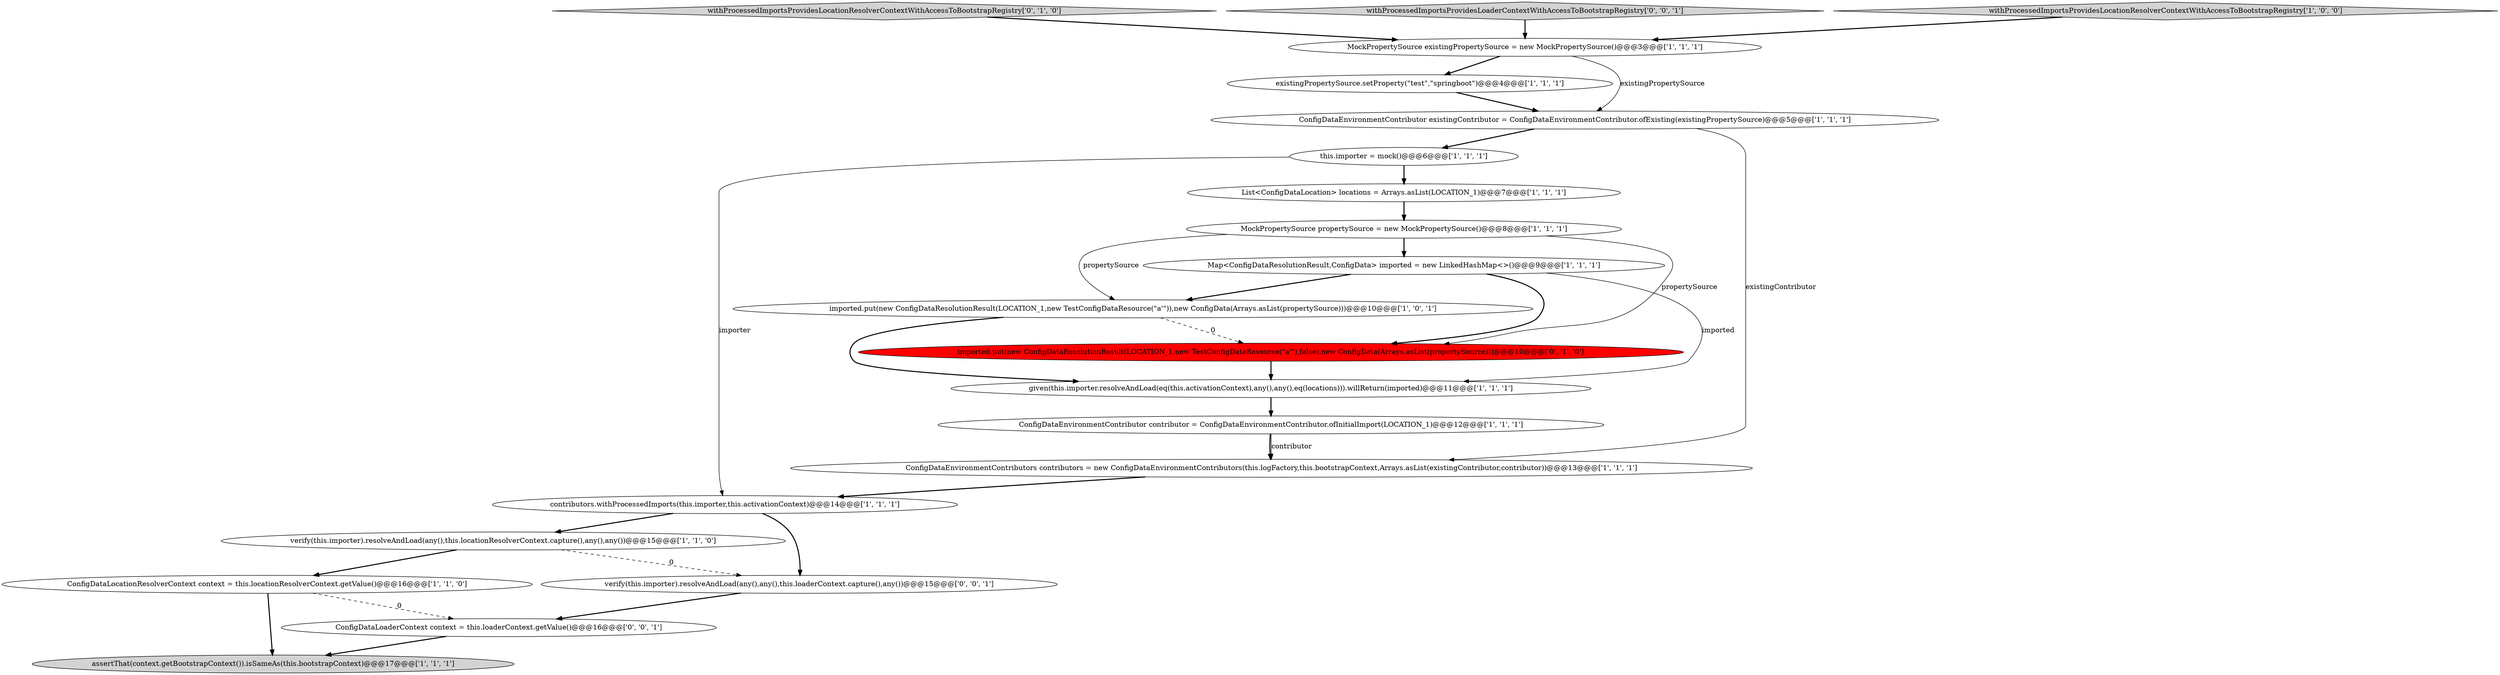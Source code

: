 digraph {
0 [style = filled, label = "ConfigDataLocationResolverContext context = this.locationResolverContext.getValue()@@@16@@@['1', '1', '0']", fillcolor = white, shape = ellipse image = "AAA0AAABBB1BBB"];
9 [style = filled, label = "List<ConfigDataLocation> locations = Arrays.asList(LOCATION_1)@@@7@@@['1', '1', '1']", fillcolor = white, shape = ellipse image = "AAA0AAABBB1BBB"];
8 [style = filled, label = "this.importer = mock()@@@6@@@['1', '1', '1']", fillcolor = white, shape = ellipse image = "AAA0AAABBB1BBB"];
6 [style = filled, label = "MockPropertySource propertySource = new MockPropertySource()@@@8@@@['1', '1', '1']", fillcolor = white, shape = ellipse image = "AAA0AAABBB1BBB"];
16 [style = filled, label = "withProcessedImportsProvidesLocationResolverContextWithAccessToBootstrapRegistry['0', '1', '0']", fillcolor = lightgray, shape = diamond image = "AAA0AAABBB2BBB"];
5 [style = filled, label = "ConfigDataEnvironmentContributor existingContributor = ConfigDataEnvironmentContributor.ofExisting(existingPropertySource)@@@5@@@['1', '1', '1']", fillcolor = white, shape = ellipse image = "AAA0AAABBB1BBB"];
18 [style = filled, label = "verify(this.importer).resolveAndLoad(any(),any(),this.loaderContext.capture(),any())@@@15@@@['0', '0', '1']", fillcolor = white, shape = ellipse image = "AAA0AAABBB3BBB"];
3 [style = filled, label = "existingPropertySource.setProperty(\"test\",\"springboot\")@@@4@@@['1', '1', '1']", fillcolor = white, shape = ellipse image = "AAA0AAABBB1BBB"];
11 [style = filled, label = "verify(this.importer).resolveAndLoad(any(),this.locationResolverContext.capture(),any(),any())@@@15@@@['1', '1', '0']", fillcolor = white, shape = ellipse image = "AAA0AAABBB1BBB"];
2 [style = filled, label = "assertThat(context.getBootstrapContext()).isSameAs(this.bootstrapContext)@@@17@@@['1', '1', '1']", fillcolor = lightgray, shape = ellipse image = "AAA0AAABBB1BBB"];
7 [style = filled, label = "ConfigDataEnvironmentContributors contributors = new ConfigDataEnvironmentContributors(this.logFactory,this.bootstrapContext,Arrays.asList(existingContributor,contributor))@@@13@@@['1', '1', '1']", fillcolor = white, shape = ellipse image = "AAA0AAABBB1BBB"];
1 [style = filled, label = "MockPropertySource existingPropertySource = new MockPropertySource()@@@3@@@['1', '1', '1']", fillcolor = white, shape = ellipse image = "AAA0AAABBB1BBB"];
13 [style = filled, label = "ConfigDataEnvironmentContributor contributor = ConfigDataEnvironmentContributor.ofInitialImport(LOCATION_1)@@@12@@@['1', '1', '1']", fillcolor = white, shape = ellipse image = "AAA0AAABBB1BBB"];
19 [style = filled, label = "withProcessedImportsProvidesLoaderContextWithAccessToBootstrapRegistry['0', '0', '1']", fillcolor = lightgray, shape = diamond image = "AAA0AAABBB3BBB"];
14 [style = filled, label = "imported.put(new ConfigDataResolutionResult(LOCATION_1,new TestConfigDataResource(\"a'\")),new ConfigData(Arrays.asList(propertySource)))@@@10@@@['1', '0', '1']", fillcolor = white, shape = ellipse image = "AAA0AAABBB1BBB"];
12 [style = filled, label = "given(this.importer.resolveAndLoad(eq(this.activationContext),any(),any(),eq(locations))).willReturn(imported)@@@11@@@['1', '1', '1']", fillcolor = white, shape = ellipse image = "AAA0AAABBB1BBB"];
15 [style = filled, label = "withProcessedImportsProvidesLocationResolverContextWithAccessToBootstrapRegistry['1', '0', '0']", fillcolor = lightgray, shape = diamond image = "AAA0AAABBB1BBB"];
10 [style = filled, label = "Map<ConfigDataResolutionResult,ConfigData> imported = new LinkedHashMap<>()@@@9@@@['1', '1', '1']", fillcolor = white, shape = ellipse image = "AAA0AAABBB1BBB"];
4 [style = filled, label = "contributors.withProcessedImports(this.importer,this.activationContext)@@@14@@@['1', '1', '1']", fillcolor = white, shape = ellipse image = "AAA0AAABBB1BBB"];
20 [style = filled, label = "ConfigDataLoaderContext context = this.loaderContext.getValue()@@@16@@@['0', '0', '1']", fillcolor = white, shape = ellipse image = "AAA0AAABBB3BBB"];
17 [style = filled, label = "imported.put(new ConfigDataResolutionResult(LOCATION_1,new TestConfigDataResource(\"a'\"),false),new ConfigData(Arrays.asList(propertySource)))@@@10@@@['0', '1', '0']", fillcolor = red, shape = ellipse image = "AAA1AAABBB2BBB"];
5->8 [style = bold, label=""];
10->14 [style = bold, label=""];
0->2 [style = bold, label=""];
5->7 [style = solid, label="existingContributor"];
1->3 [style = bold, label=""];
10->17 [style = bold, label=""];
4->18 [style = bold, label=""];
7->4 [style = bold, label=""];
0->20 [style = dashed, label="0"];
13->7 [style = solid, label="contributor"];
10->12 [style = solid, label="imported"];
9->6 [style = bold, label=""];
20->2 [style = bold, label=""];
6->14 [style = solid, label="propertySource"];
12->13 [style = bold, label=""];
18->20 [style = bold, label=""];
19->1 [style = bold, label=""];
3->5 [style = bold, label=""];
11->0 [style = bold, label=""];
17->12 [style = bold, label=""];
16->1 [style = bold, label=""];
13->7 [style = bold, label=""];
11->18 [style = dashed, label="0"];
6->10 [style = bold, label=""];
14->12 [style = bold, label=""];
8->9 [style = bold, label=""];
14->17 [style = dashed, label="0"];
1->5 [style = solid, label="existingPropertySource"];
4->11 [style = bold, label=""];
6->17 [style = solid, label="propertySource"];
8->4 [style = solid, label="importer"];
15->1 [style = bold, label=""];
}
